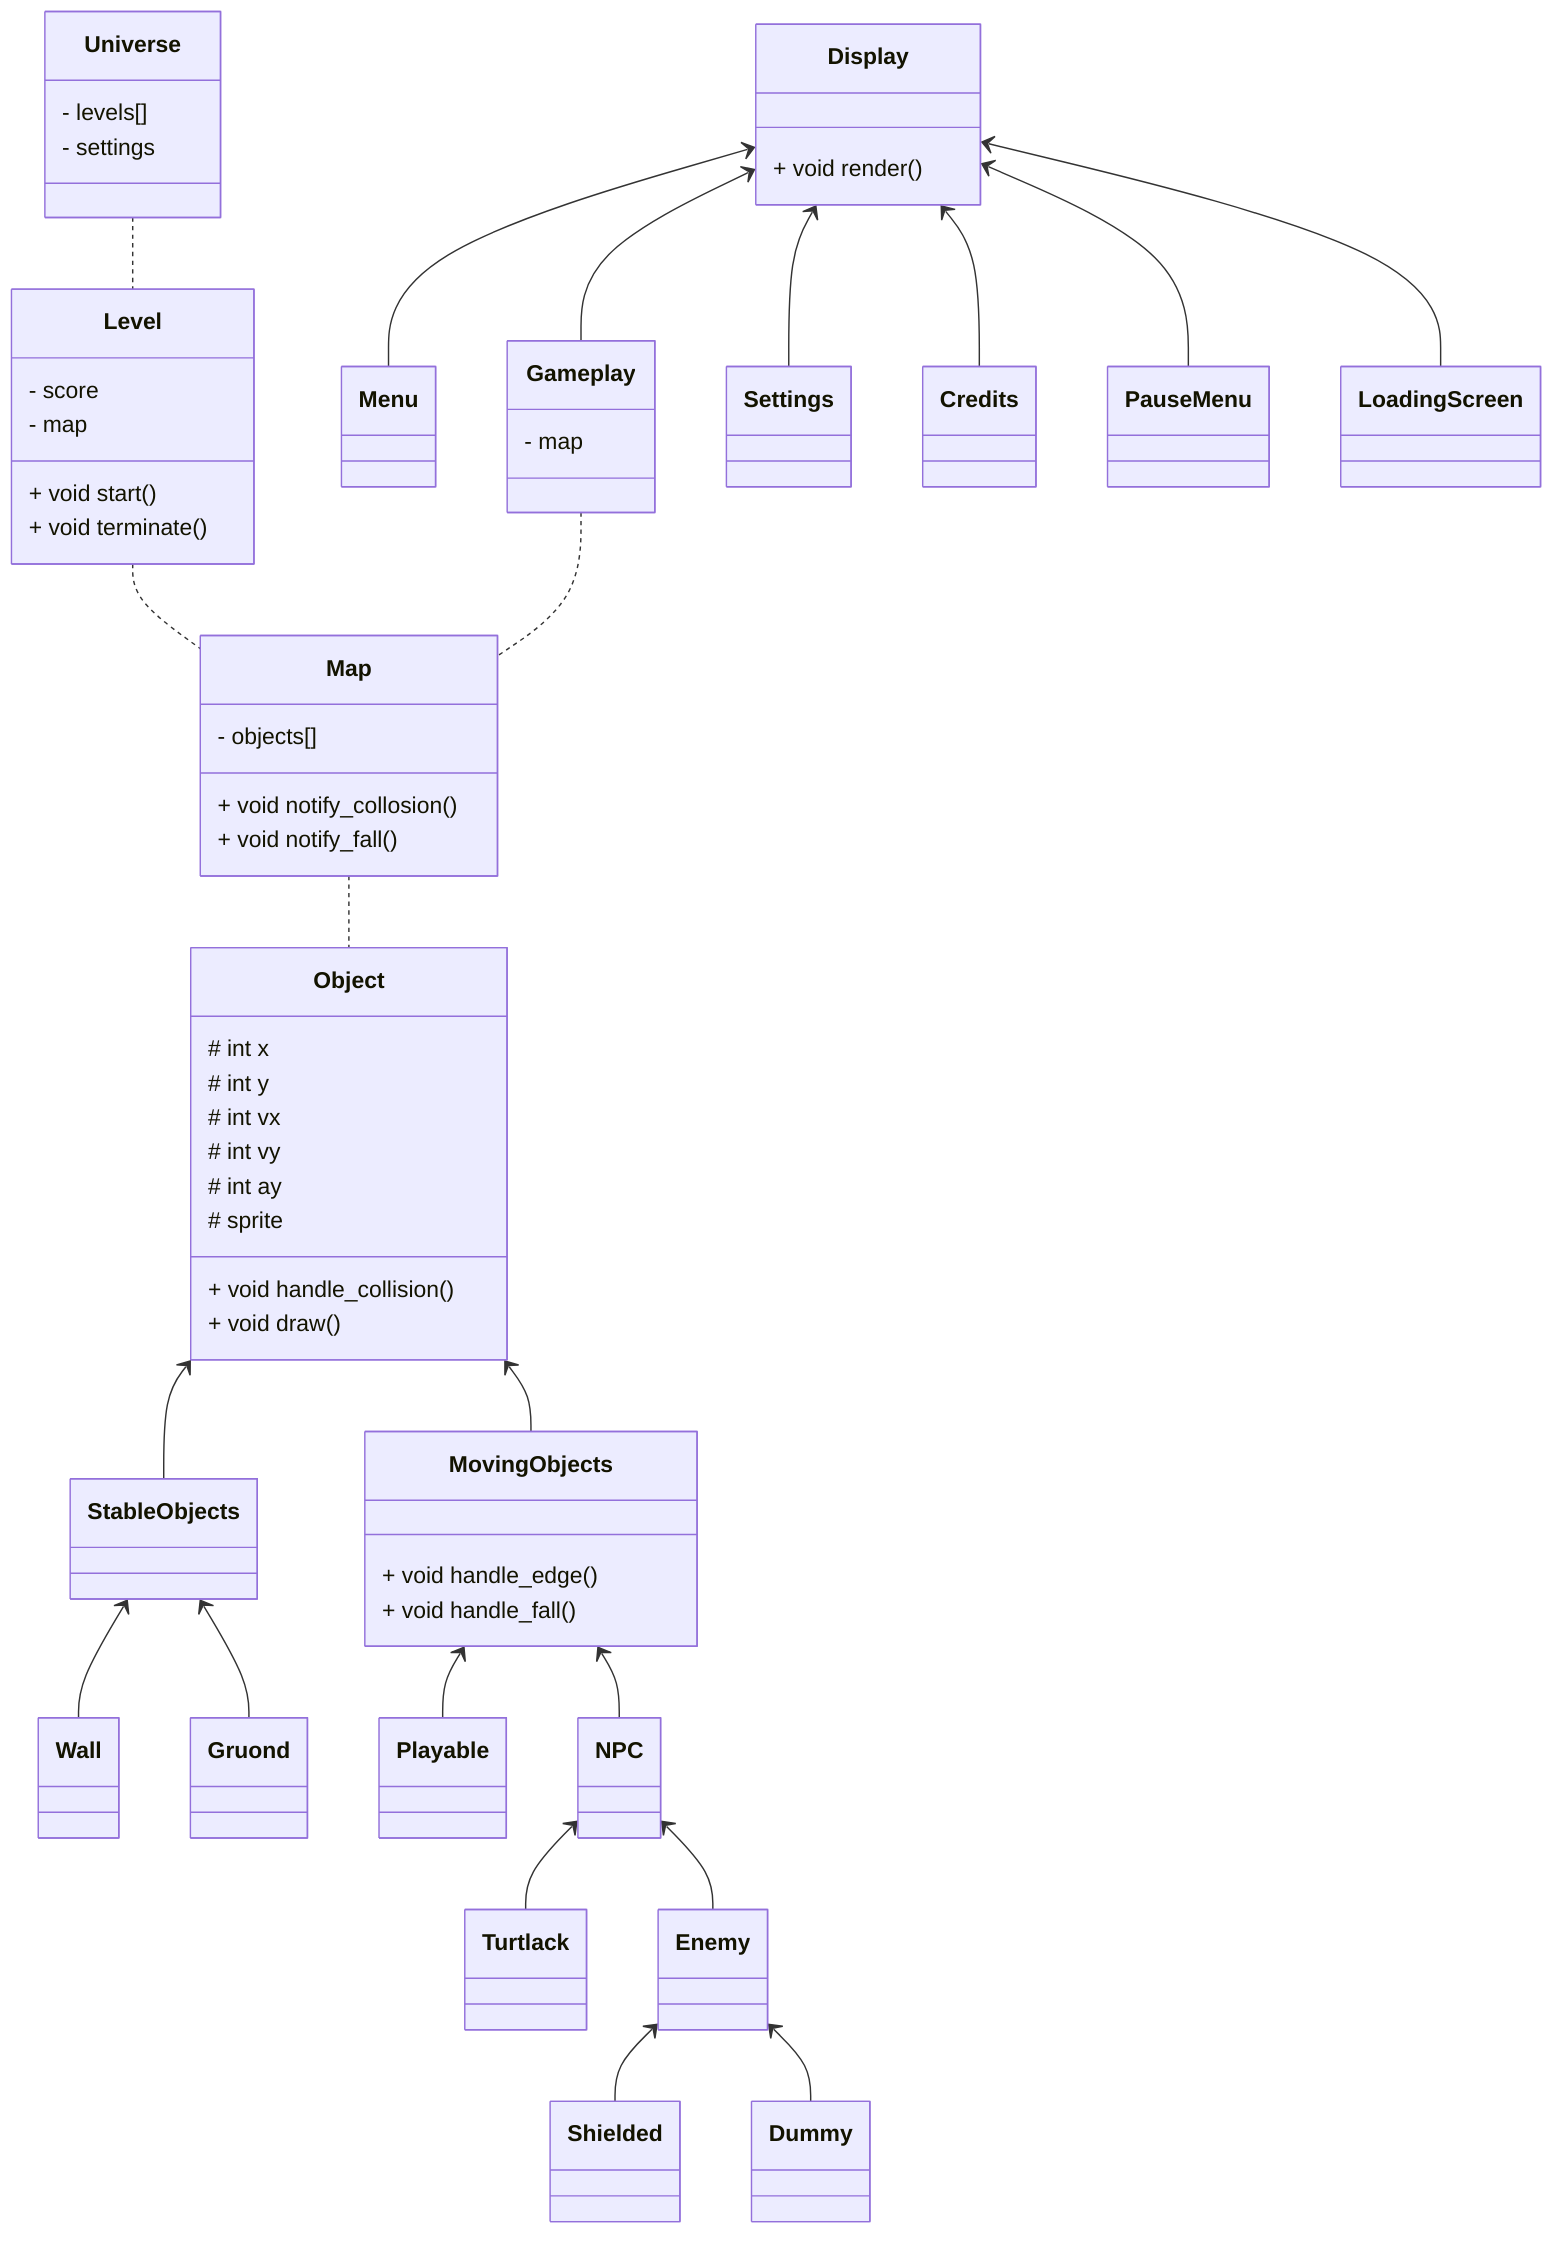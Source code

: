 classDiagram
    Map .. Object
    Map : - objects[]
    Object : + void handle_collision()
    Object : # int x
    Object : # int y
    Object : # int vx
    Object : # int vy
    Object : # int ay
    Object : # sprite
    Object <-- StableObjects
    Object <-- MovingObjects
    MovingObjects <-- Playable
    MovingObjects <-- NPC
    MovingObjects : + void handle_edge()
    NPC <-- Turtlack
    StableObjects <-- Wall
    StableObjects <-- Gruond
    NPC <-- Enemy
    Enemy <-- Shielded
    Enemy <-- Dummy
    Display <-- Menu
    Display <-- Gameplay
    Display <-- Settings
    Display <-- Credits
    Display <-- PauseMenu
    Display <-- LoadingScreen
    Display : + void render()
    Level .. Map
    Level : + void start()
    Level : + void terminate()
    Level : - score
    Object : + void draw()
    Map : + void notify_collosion()
    Map : + void notify_fall()
    MovingObjects : + void handle_fall()
    Level : - map
    Gameplay .. Map
    Gameplay : - map
    Universe .. Level
    Universe: - levels[]
    Universe: - settings